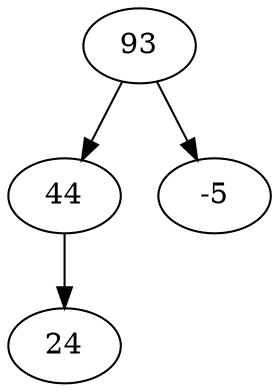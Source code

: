 digraph
{
	index_0 [label ="93"];
	index_1 [label ="44"];
	index_2 [label ="-5"];
	index_3 [label ="24"];
	index_0 -> index_1;
	index_0 -> index_2;
	index_1 -> index_3;
}
